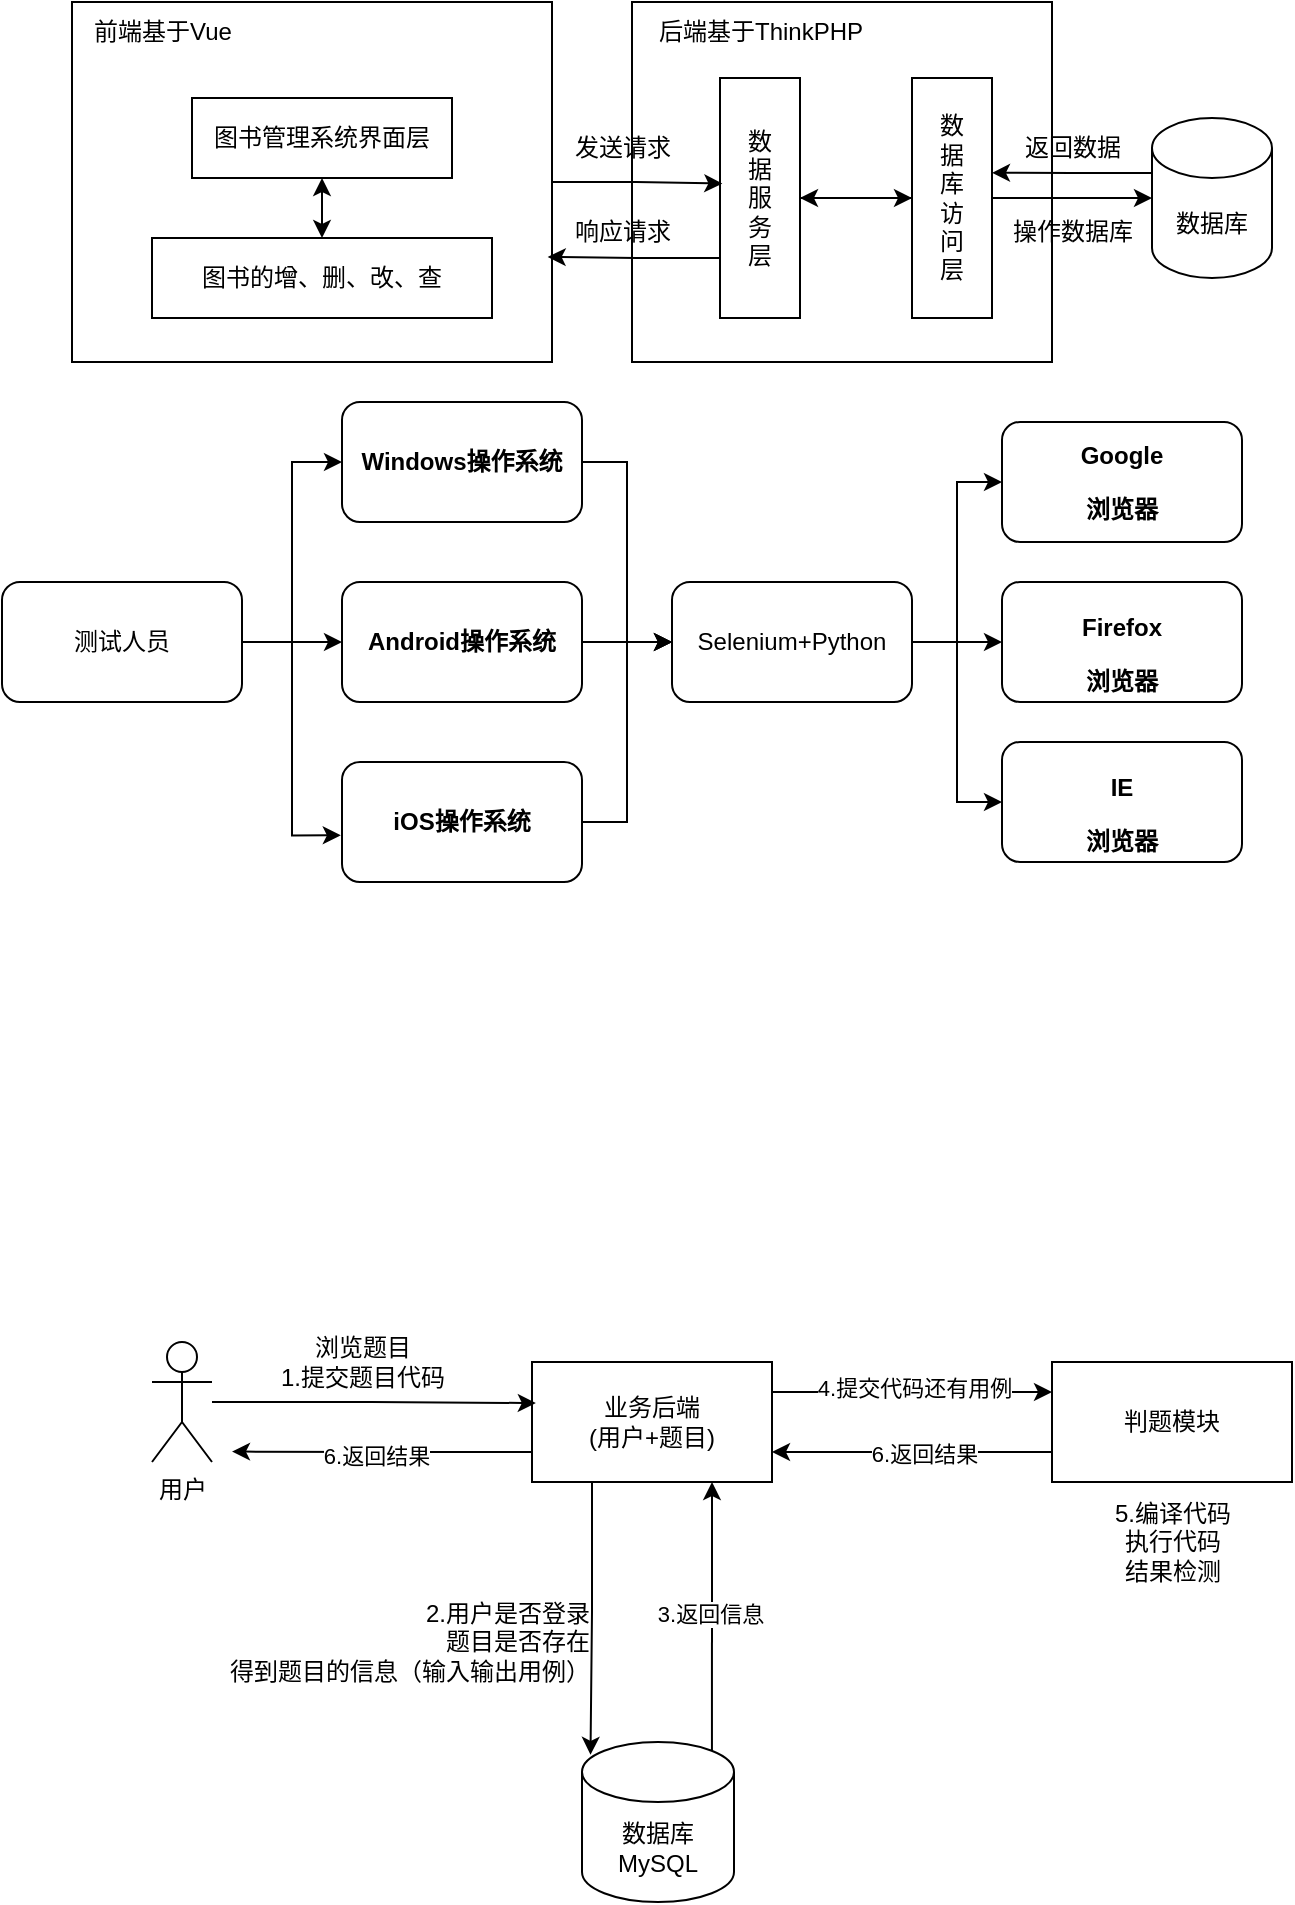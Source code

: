 <mxfile version="24.0.7" type="github">
  <diagram name="第 1 页" id="9El91-I8Il6i972TpMTL">
    <mxGraphModel dx="719" dy="369" grid="1" gridSize="10" guides="1" tooltips="1" connect="1" arrows="1" fold="1" page="1" pageScale="1" pageWidth="827" pageHeight="1169" math="0" shadow="0">
      <root>
        <mxCell id="0" />
        <mxCell id="1" parent="0" />
        <mxCell id="7mtaPp5F46fvSYJv9i65-1" value="" style="rounded=0;whiteSpace=wrap;html=1;" parent="1" vertex="1">
          <mxGeometry x="70" y="140" width="240" height="180" as="geometry" />
        </mxCell>
        <mxCell id="7mtaPp5F46fvSYJv9i65-2" value="" style="rounded=0;whiteSpace=wrap;html=1;" parent="1" vertex="1">
          <mxGeometry x="350" y="140" width="210" height="180" as="geometry" />
        </mxCell>
        <mxCell id="7mtaPp5F46fvSYJv9i65-3" value="数据库" style="shape=cylinder3;whiteSpace=wrap;html=1;boundedLbl=1;backgroundOutline=1;size=15;" parent="1" vertex="1">
          <mxGeometry x="610" y="198" width="60" height="80" as="geometry" />
        </mxCell>
        <mxCell id="7mtaPp5F46fvSYJv9i65-4" value="图书管理系统界面层" style="rounded=0;whiteSpace=wrap;html=1;" parent="1" vertex="1">
          <mxGeometry x="130" y="188" width="130" height="40" as="geometry" />
        </mxCell>
        <mxCell id="7mtaPp5F46fvSYJv9i65-5" value="前端基于Vue" style="text;html=1;align=center;verticalAlign=middle;resizable=0;points=[];autosize=1;strokeColor=none;fillColor=none;" parent="1" vertex="1">
          <mxGeometry x="70" y="140" width="90" height="30" as="geometry" />
        </mxCell>
        <mxCell id="7mtaPp5F46fvSYJv9i65-6" value="图书的增、删、改、查" style="rounded=0;whiteSpace=wrap;html=1;" parent="1" vertex="1">
          <mxGeometry x="110" y="258" width="170" height="40" as="geometry" />
        </mxCell>
        <mxCell id="7mtaPp5F46fvSYJv9i65-10" value="" style="endArrow=classic;startArrow=classic;html=1;rounded=0;entryX=0.5;entryY=1;entryDx=0;entryDy=0;exitX=0.5;exitY=0;exitDx=0;exitDy=0;" parent="1" source="7mtaPp5F46fvSYJv9i65-6" target="7mtaPp5F46fvSYJv9i65-4" edge="1">
          <mxGeometry width="50" height="50" relative="1" as="geometry">
            <mxPoint x="160" y="298" as="sourcePoint" />
            <mxPoint x="210" y="248" as="targetPoint" />
          </mxGeometry>
        </mxCell>
        <mxCell id="7mtaPp5F46fvSYJv9i65-11" value="后端基于ThinkPHP" style="text;html=1;align=center;verticalAlign=middle;resizable=0;points=[];autosize=1;strokeColor=none;fillColor=none;" parent="1" vertex="1">
          <mxGeometry x="349" y="140" width="130" height="30" as="geometry" />
        </mxCell>
        <mxCell id="7mtaPp5F46fvSYJv9i65-18" style="edgeStyle=orthogonalEdgeStyle;rounded=0;orthogonalLoop=1;jettySize=auto;html=1;exitX=0;exitY=0.5;exitDx=0;exitDy=0;" parent="1" source="7mtaPp5F46fvSYJv9i65-13" target="7mtaPp5F46fvSYJv9i65-14" edge="1">
          <mxGeometry relative="1" as="geometry" />
        </mxCell>
        <mxCell id="7mtaPp5F46fvSYJv9i65-13" value="数&lt;br&gt;据&lt;br&gt;库&lt;br&gt;访&lt;br&gt;问&lt;br&gt;层" style="rounded=0;whiteSpace=wrap;html=1;align=center;" parent="1" vertex="1">
          <mxGeometry x="490" y="178" width="40" height="120" as="geometry" />
        </mxCell>
        <mxCell id="7mtaPp5F46fvSYJv9i65-17" style="edgeStyle=orthogonalEdgeStyle;rounded=0;orthogonalLoop=1;jettySize=auto;html=1;exitX=1;exitY=0.5;exitDx=0;exitDy=0;entryX=0;entryY=0.5;entryDx=0;entryDy=0;" parent="1" source="7mtaPp5F46fvSYJv9i65-14" target="7mtaPp5F46fvSYJv9i65-13" edge="1">
          <mxGeometry relative="1" as="geometry" />
        </mxCell>
        <mxCell id="7mtaPp5F46fvSYJv9i65-14" value="数&lt;br&gt;据&lt;br&gt;服&lt;br&gt;务&lt;br&gt;层" style="rounded=0;whiteSpace=wrap;html=1;align=center;" parent="1" vertex="1">
          <mxGeometry x="394" y="178" width="40" height="120" as="geometry" />
        </mxCell>
        <mxCell id="7mtaPp5F46fvSYJv9i65-24" style="edgeStyle=orthogonalEdgeStyle;rounded=0;orthogonalLoop=1;jettySize=auto;html=1;exitX=0;exitY=0;exitDx=0;exitDy=27.5;exitPerimeter=0;entryX=1;entryY=0.395;entryDx=0;entryDy=0;entryPerimeter=0;" parent="1" source="7mtaPp5F46fvSYJv9i65-3" target="7mtaPp5F46fvSYJv9i65-13" edge="1">
          <mxGeometry relative="1" as="geometry" />
        </mxCell>
        <mxCell id="7mtaPp5F46fvSYJv9i65-25" style="edgeStyle=orthogonalEdgeStyle;rounded=0;orthogonalLoop=1;jettySize=auto;html=1;exitX=1;exitY=0.5;exitDx=0;exitDy=0;entryX=0;entryY=0.5;entryDx=0;entryDy=0;entryPerimeter=0;" parent="1" source="7mtaPp5F46fvSYJv9i65-13" target="7mtaPp5F46fvSYJv9i65-3" edge="1">
          <mxGeometry relative="1" as="geometry" />
        </mxCell>
        <mxCell id="7mtaPp5F46fvSYJv9i65-26" value="返回数据" style="text;html=1;align=center;verticalAlign=middle;resizable=0;points=[];autosize=1;strokeColor=none;fillColor=none;" parent="1" vertex="1">
          <mxGeometry x="535" y="198" width="70" height="30" as="geometry" />
        </mxCell>
        <mxCell id="7mtaPp5F46fvSYJv9i65-27" value="操作数据库" style="text;html=1;align=center;verticalAlign=middle;resizable=0;points=[];autosize=1;strokeColor=none;fillColor=none;" parent="1" vertex="1">
          <mxGeometry x="530" y="240" width="80" height="30" as="geometry" />
        </mxCell>
        <mxCell id="7mtaPp5F46fvSYJv9i65-30" style="edgeStyle=orthogonalEdgeStyle;rounded=0;orthogonalLoop=1;jettySize=auto;html=1;exitX=1;exitY=0.5;exitDx=0;exitDy=0;entryX=0.029;entryY=0.44;entryDx=0;entryDy=0;entryPerimeter=0;" parent="1" source="7mtaPp5F46fvSYJv9i65-1" target="7mtaPp5F46fvSYJv9i65-14" edge="1">
          <mxGeometry relative="1" as="geometry" />
        </mxCell>
        <mxCell id="7mtaPp5F46fvSYJv9i65-31" value="发送请求" style="text;html=1;align=center;verticalAlign=middle;resizable=0;points=[];autosize=1;strokeColor=none;fillColor=none;" parent="1" vertex="1">
          <mxGeometry x="310" y="198" width="70" height="30" as="geometry" />
        </mxCell>
        <mxCell id="7mtaPp5F46fvSYJv9i65-32" style="edgeStyle=orthogonalEdgeStyle;rounded=0;orthogonalLoop=1;jettySize=auto;html=1;exitX=0;exitY=0.75;exitDx=0;exitDy=0;entryX=0.991;entryY=0.708;entryDx=0;entryDy=0;entryPerimeter=0;" parent="1" source="7mtaPp5F46fvSYJv9i65-14" target="7mtaPp5F46fvSYJv9i65-1" edge="1">
          <mxGeometry relative="1" as="geometry" />
        </mxCell>
        <mxCell id="7mtaPp5F46fvSYJv9i65-33" value="响应请求" style="text;html=1;align=center;verticalAlign=middle;resizable=0;points=[];autosize=1;strokeColor=none;fillColor=none;" parent="1" vertex="1">
          <mxGeometry x="310" y="240" width="70" height="30" as="geometry" />
        </mxCell>
        <mxCell id="9GcqQkaRyRcBZ4w1OlcR-9" style="edgeStyle=orthogonalEdgeStyle;rounded=0;orthogonalLoop=1;jettySize=auto;html=1;" parent="1" source="9GcqQkaRyRcBZ4w1OlcR-1" target="9GcqQkaRyRcBZ4w1OlcR-3" edge="1">
          <mxGeometry relative="1" as="geometry" />
        </mxCell>
        <mxCell id="9GcqQkaRyRcBZ4w1OlcR-10" style="edgeStyle=orthogonalEdgeStyle;rounded=0;orthogonalLoop=1;jettySize=auto;html=1;exitX=1;exitY=0.5;exitDx=0;exitDy=0;entryX=0;entryY=0.5;entryDx=0;entryDy=0;" parent="1" source="9GcqQkaRyRcBZ4w1OlcR-1" target="9GcqQkaRyRcBZ4w1OlcR-2" edge="1">
          <mxGeometry relative="1" as="geometry" />
        </mxCell>
        <mxCell id="9GcqQkaRyRcBZ4w1OlcR-1" value="测试人员" style="rounded=1;whiteSpace=wrap;html=1;" parent="1" vertex="1">
          <mxGeometry x="35" y="430" width="120" height="60" as="geometry" />
        </mxCell>
        <mxCell id="9GcqQkaRyRcBZ4w1OlcR-14" style="edgeStyle=orthogonalEdgeStyle;rounded=0;orthogonalLoop=1;jettySize=auto;html=1;entryX=0;entryY=0.5;entryDx=0;entryDy=0;" parent="1" source="9GcqQkaRyRcBZ4w1OlcR-2" target="9GcqQkaRyRcBZ4w1OlcR-6" edge="1">
          <mxGeometry relative="1" as="geometry" />
        </mxCell>
        <mxCell id="9GcqQkaRyRcBZ4w1OlcR-2" value="&lt;p class=&quot;MsoNormal&quot;&gt;&lt;b&gt;Windows操作系统&lt;/b&gt;&lt;/p&gt;" style="rounded=1;whiteSpace=wrap;html=1;" parent="1" vertex="1">
          <mxGeometry x="205" y="340" width="120" height="60" as="geometry" />
        </mxCell>
        <mxCell id="9GcqQkaRyRcBZ4w1OlcR-13" style="edgeStyle=orthogonalEdgeStyle;rounded=0;orthogonalLoop=1;jettySize=auto;html=1;entryX=0;entryY=0.5;entryDx=0;entryDy=0;" parent="1" source="9GcqQkaRyRcBZ4w1OlcR-3" target="9GcqQkaRyRcBZ4w1OlcR-6" edge="1">
          <mxGeometry relative="1" as="geometry" />
        </mxCell>
        <mxCell id="9GcqQkaRyRcBZ4w1OlcR-3" value="&lt;p class=&quot;MsoNormal&quot;&gt;&lt;b&gt;Android操作系统&lt;/b&gt;&lt;/p&gt;" style="rounded=1;whiteSpace=wrap;html=1;" parent="1" vertex="1">
          <mxGeometry x="205" y="430" width="120" height="60" as="geometry" />
        </mxCell>
        <mxCell id="9GcqQkaRyRcBZ4w1OlcR-4" value="&lt;p class=&quot;MsoNormal&quot;&gt;&lt;b&gt;IE&lt;/b&gt;&lt;/p&gt;&lt;b style=&quot;border-color: var(--border-color);&quot;&gt;浏览器&lt;/b&gt;" style="rounded=1;whiteSpace=wrap;html=1;" parent="1" vertex="1">
          <mxGeometry x="535" y="510" width="120" height="60" as="geometry" />
        </mxCell>
        <mxCell id="9GcqQkaRyRcBZ4w1OlcR-5" value="&lt;p class=&quot;MsoNormal&quot;&gt;&lt;b&gt;Firefox&lt;/b&gt;&lt;/p&gt;&lt;b style=&quot;border-color: var(--border-color);&quot;&gt;浏览器&lt;/b&gt;" style="rounded=1;whiteSpace=wrap;html=1;" parent="1" vertex="1">
          <mxGeometry x="535" y="430" width="120" height="60" as="geometry" />
        </mxCell>
        <mxCell id="9GcqQkaRyRcBZ4w1OlcR-16" style="edgeStyle=orthogonalEdgeStyle;rounded=0;orthogonalLoop=1;jettySize=auto;html=1;entryX=0;entryY=0.5;entryDx=0;entryDy=0;" parent="1" source="9GcqQkaRyRcBZ4w1OlcR-6" target="9GcqQkaRyRcBZ4w1OlcR-8" edge="1">
          <mxGeometry relative="1" as="geometry" />
        </mxCell>
        <mxCell id="9GcqQkaRyRcBZ4w1OlcR-17" style="edgeStyle=orthogonalEdgeStyle;rounded=0;orthogonalLoop=1;jettySize=auto;html=1;" parent="1" source="9GcqQkaRyRcBZ4w1OlcR-6" target="9GcqQkaRyRcBZ4w1OlcR-5" edge="1">
          <mxGeometry relative="1" as="geometry" />
        </mxCell>
        <mxCell id="9GcqQkaRyRcBZ4w1OlcR-18" style="edgeStyle=orthogonalEdgeStyle;rounded=0;orthogonalLoop=1;jettySize=auto;html=1;entryX=0;entryY=0.5;entryDx=0;entryDy=0;" parent="1" source="9GcqQkaRyRcBZ4w1OlcR-6" target="9GcqQkaRyRcBZ4w1OlcR-4" edge="1">
          <mxGeometry relative="1" as="geometry" />
        </mxCell>
        <mxCell id="9GcqQkaRyRcBZ4w1OlcR-6" value="&lt;p class=&quot;MsoNormal&quot;&gt;Selenium+Python&lt;/p&gt;" style="rounded=1;whiteSpace=wrap;html=1;" parent="1" vertex="1">
          <mxGeometry x="370" y="430" width="120" height="60" as="geometry" />
        </mxCell>
        <mxCell id="9GcqQkaRyRcBZ4w1OlcR-15" style="edgeStyle=orthogonalEdgeStyle;rounded=0;orthogonalLoop=1;jettySize=auto;html=1;entryX=0;entryY=0.5;entryDx=0;entryDy=0;" parent="1" source="9GcqQkaRyRcBZ4w1OlcR-7" target="9GcqQkaRyRcBZ4w1OlcR-6" edge="1">
          <mxGeometry relative="1" as="geometry" />
        </mxCell>
        <mxCell id="9GcqQkaRyRcBZ4w1OlcR-7" value="&lt;p class=&quot;MsoNormal&quot;&gt;&lt;b&gt;iOS操作系统&lt;/b&gt;&lt;/p&gt;" style="rounded=1;whiteSpace=wrap;html=1;" parent="1" vertex="1">
          <mxGeometry x="205" y="520" width="120" height="60" as="geometry" />
        </mxCell>
        <mxCell id="9GcqQkaRyRcBZ4w1OlcR-8" value="&lt;p class=&quot;MsoNormal&quot;&gt;&lt;b&gt;Google&lt;/b&gt;&lt;/p&gt;&lt;p class=&quot;MsoNormal&quot;&gt;&lt;b&gt;浏览器&lt;/b&gt;&lt;/p&gt;" style="rounded=1;whiteSpace=wrap;html=1;" parent="1" vertex="1">
          <mxGeometry x="535" y="350" width="120" height="60" as="geometry" />
        </mxCell>
        <mxCell id="9GcqQkaRyRcBZ4w1OlcR-11" style="edgeStyle=orthogonalEdgeStyle;rounded=0;orthogonalLoop=1;jettySize=auto;html=1;entryX=-0.005;entryY=0.611;entryDx=0;entryDy=0;entryPerimeter=0;" parent="1" source="9GcqQkaRyRcBZ4w1OlcR-1" target="9GcqQkaRyRcBZ4w1OlcR-7" edge="1">
          <mxGeometry relative="1" as="geometry" />
        </mxCell>
        <mxCell id="jN18Ln5nEsRCmkO8Asyc-1" value="用户" style="shape=umlActor;verticalLabelPosition=bottom;verticalAlign=top;html=1;outlineConnect=0;" vertex="1" parent="1">
          <mxGeometry x="110" y="810" width="30" height="60" as="geometry" />
        </mxCell>
        <mxCell id="jN18Ln5nEsRCmkO8Asyc-5" style="edgeStyle=orthogonalEdgeStyle;rounded=0;orthogonalLoop=1;jettySize=auto;html=1;exitX=0;exitY=0.75;exitDx=0;exitDy=0;" edge="1" parent="1" source="jN18Ln5nEsRCmkO8Asyc-2">
          <mxGeometry relative="1" as="geometry">
            <mxPoint x="150" y="864.793" as="targetPoint" />
          </mxGeometry>
        </mxCell>
        <mxCell id="jN18Ln5nEsRCmkO8Asyc-16" value="6.返回结果" style="edgeLabel;html=1;align=center;verticalAlign=middle;resizable=0;points=[];" vertex="1" connectable="0" parent="jN18Ln5nEsRCmkO8Asyc-5">
          <mxGeometry x="0.043" y="1" relative="1" as="geometry">
            <mxPoint as="offset" />
          </mxGeometry>
        </mxCell>
        <mxCell id="jN18Ln5nEsRCmkO8Asyc-6" style="edgeStyle=orthogonalEdgeStyle;rounded=0;orthogonalLoop=1;jettySize=auto;html=1;exitX=1;exitY=0.25;exitDx=0;exitDy=0;entryX=0;entryY=0.25;entryDx=0;entryDy=0;" edge="1" parent="1" source="jN18Ln5nEsRCmkO8Asyc-2" target="jN18Ln5nEsRCmkO8Asyc-3">
          <mxGeometry relative="1" as="geometry" />
        </mxCell>
        <mxCell id="jN18Ln5nEsRCmkO8Asyc-19" value="4.提交代码还有用例" style="edgeLabel;html=1;align=center;verticalAlign=middle;resizable=0;points=[];" vertex="1" connectable="0" parent="jN18Ln5nEsRCmkO8Asyc-6">
          <mxGeometry x="-0.408" y="2" relative="1" as="geometry">
            <mxPoint x="29" as="offset" />
          </mxGeometry>
        </mxCell>
        <mxCell id="jN18Ln5nEsRCmkO8Asyc-2" value="业务后端&lt;div&gt;(用户+题目)&lt;/div&gt;" style="rounded=0;whiteSpace=wrap;html=1;" vertex="1" parent="1">
          <mxGeometry x="300" y="820" width="120" height="60" as="geometry" />
        </mxCell>
        <mxCell id="jN18Ln5nEsRCmkO8Asyc-7" style="edgeStyle=orthogonalEdgeStyle;rounded=0;orthogonalLoop=1;jettySize=auto;html=1;exitX=0;exitY=0.75;exitDx=0;exitDy=0;entryX=1;entryY=0.75;entryDx=0;entryDy=0;" edge="1" parent="1" source="jN18Ln5nEsRCmkO8Asyc-3" target="jN18Ln5nEsRCmkO8Asyc-2">
          <mxGeometry relative="1" as="geometry" />
        </mxCell>
        <mxCell id="jN18Ln5nEsRCmkO8Asyc-20" value="6.返回结果" style="edgeLabel;html=1;align=center;verticalAlign=middle;resizable=0;points=[];" vertex="1" connectable="0" parent="jN18Ln5nEsRCmkO8Asyc-7">
          <mxGeometry x="-0.084" y="1" relative="1" as="geometry">
            <mxPoint as="offset" />
          </mxGeometry>
        </mxCell>
        <mxCell id="jN18Ln5nEsRCmkO8Asyc-3" value="判题模块" style="rounded=0;whiteSpace=wrap;html=1;" vertex="1" parent="1">
          <mxGeometry x="560" y="820" width="120" height="60" as="geometry" />
        </mxCell>
        <mxCell id="jN18Ln5nEsRCmkO8Asyc-4" style="edgeStyle=orthogonalEdgeStyle;rounded=0;orthogonalLoop=1;jettySize=auto;html=1;entryX=0.016;entryY=0.342;entryDx=0;entryDy=0;entryPerimeter=0;" edge="1" parent="1" source="jN18Ln5nEsRCmkO8Asyc-1" target="jN18Ln5nEsRCmkO8Asyc-2">
          <mxGeometry relative="1" as="geometry" />
        </mxCell>
        <mxCell id="jN18Ln5nEsRCmkO8Asyc-10" style="edgeStyle=orthogonalEdgeStyle;rounded=0;orthogonalLoop=1;jettySize=auto;html=1;exitX=0.855;exitY=0;exitDx=0;exitDy=4.35;exitPerimeter=0;entryX=0.75;entryY=1;entryDx=0;entryDy=0;" edge="1" parent="1" source="jN18Ln5nEsRCmkO8Asyc-8" target="jN18Ln5nEsRCmkO8Asyc-2">
          <mxGeometry relative="1" as="geometry" />
        </mxCell>
        <mxCell id="jN18Ln5nEsRCmkO8Asyc-18" value="3.返回信息" style="edgeLabel;html=1;align=center;verticalAlign=middle;resizable=0;points=[];" vertex="1" connectable="0" parent="jN18Ln5nEsRCmkO8Asyc-10">
          <mxGeometry x="0.023" y="1" relative="1" as="geometry">
            <mxPoint as="offset" />
          </mxGeometry>
        </mxCell>
        <mxCell id="jN18Ln5nEsRCmkO8Asyc-8" value="数据库&lt;div&gt;MySQL&lt;/div&gt;" style="shape=cylinder3;whiteSpace=wrap;html=1;boundedLbl=1;backgroundOutline=1;size=15;" vertex="1" parent="1">
          <mxGeometry x="325" y="1010" width="76" height="80" as="geometry" />
        </mxCell>
        <mxCell id="jN18Ln5nEsRCmkO8Asyc-14" style="edgeStyle=orthogonalEdgeStyle;rounded=0;orthogonalLoop=1;jettySize=auto;html=1;exitX=0.25;exitY=1;exitDx=0;exitDy=0;entryX=0.056;entryY=0.08;entryDx=0;entryDy=0;entryPerimeter=0;" edge="1" parent="1" source="jN18Ln5nEsRCmkO8Asyc-2" target="jN18Ln5nEsRCmkO8Asyc-8">
          <mxGeometry relative="1" as="geometry" />
        </mxCell>
        <mxCell id="jN18Ln5nEsRCmkO8Asyc-15" value="浏览题目&lt;div&gt;1.提交题目代码&lt;/div&gt;" style="text;html=1;align=center;verticalAlign=middle;resizable=0;points=[];autosize=1;strokeColor=none;fillColor=none;" vertex="1" parent="1">
          <mxGeometry x="160" y="800" width="110" height="40" as="geometry" />
        </mxCell>
        <mxCell id="jN18Ln5nEsRCmkO8Asyc-17" value="2.用户是否登录&lt;div&gt;题目是否存在&lt;/div&gt;&lt;div&gt;得到题目的信息（输入输出用例）&lt;/div&gt;" style="text;html=1;align=right;verticalAlign=middle;resizable=0;points=[];autosize=1;strokeColor=none;fillColor=none;" vertex="1" parent="1">
          <mxGeometry x="130" y="930" width="200" height="60" as="geometry" />
        </mxCell>
        <mxCell id="jN18Ln5nEsRCmkO8Asyc-22" value="5.编译代码&lt;div&gt;执行代码&lt;/div&gt;&lt;div&gt;结果检测&lt;/div&gt;" style="text;html=1;align=center;verticalAlign=middle;resizable=0;points=[];autosize=1;strokeColor=none;fillColor=none;" vertex="1" parent="1">
          <mxGeometry x="580" y="880" width="80" height="60" as="geometry" />
        </mxCell>
      </root>
    </mxGraphModel>
  </diagram>
</mxfile>
